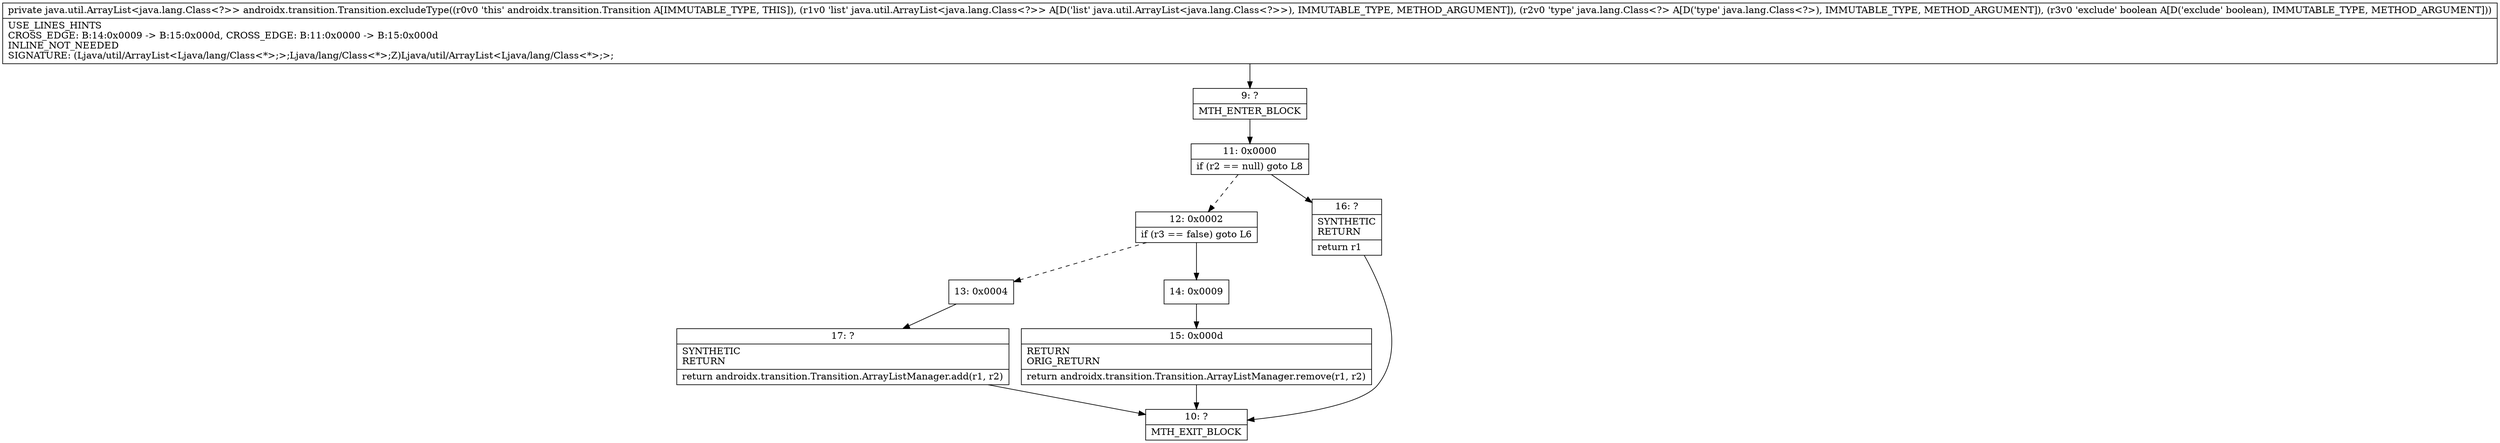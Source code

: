 digraph "CFG forandroidx.transition.Transition.excludeType(Ljava\/util\/ArrayList;Ljava\/lang\/Class;Z)Ljava\/util\/ArrayList;" {
Node_9 [shape=record,label="{9\:\ ?|MTH_ENTER_BLOCK\l}"];
Node_11 [shape=record,label="{11\:\ 0x0000|if (r2 == null) goto L8\l}"];
Node_12 [shape=record,label="{12\:\ 0x0002|if (r3 == false) goto L6\l}"];
Node_13 [shape=record,label="{13\:\ 0x0004}"];
Node_17 [shape=record,label="{17\:\ ?|SYNTHETIC\lRETURN\l|return androidx.transition.Transition.ArrayListManager.add(r1, r2)\l}"];
Node_10 [shape=record,label="{10\:\ ?|MTH_EXIT_BLOCK\l}"];
Node_14 [shape=record,label="{14\:\ 0x0009}"];
Node_15 [shape=record,label="{15\:\ 0x000d|RETURN\lORIG_RETURN\l|return androidx.transition.Transition.ArrayListManager.remove(r1, r2)\l}"];
Node_16 [shape=record,label="{16\:\ ?|SYNTHETIC\lRETURN\l|return r1\l}"];
MethodNode[shape=record,label="{private java.util.ArrayList\<java.lang.Class\<?\>\> androidx.transition.Transition.excludeType((r0v0 'this' androidx.transition.Transition A[IMMUTABLE_TYPE, THIS]), (r1v0 'list' java.util.ArrayList\<java.lang.Class\<?\>\> A[D('list' java.util.ArrayList\<java.lang.Class\<?\>\>), IMMUTABLE_TYPE, METHOD_ARGUMENT]), (r2v0 'type' java.lang.Class\<?\> A[D('type' java.lang.Class\<?\>), IMMUTABLE_TYPE, METHOD_ARGUMENT]), (r3v0 'exclude' boolean A[D('exclude' boolean), IMMUTABLE_TYPE, METHOD_ARGUMENT]))  | USE_LINES_HINTS\lCROSS_EDGE: B:14:0x0009 \-\> B:15:0x000d, CROSS_EDGE: B:11:0x0000 \-\> B:15:0x000d\lINLINE_NOT_NEEDED\lSIGNATURE: (Ljava\/util\/ArrayList\<Ljava\/lang\/Class\<*\>;\>;Ljava\/lang\/Class\<*\>;Z)Ljava\/util\/ArrayList\<Ljava\/lang\/Class\<*\>;\>;\l}"];
MethodNode -> Node_9;Node_9 -> Node_11;
Node_11 -> Node_12[style=dashed];
Node_11 -> Node_16;
Node_12 -> Node_13[style=dashed];
Node_12 -> Node_14;
Node_13 -> Node_17;
Node_17 -> Node_10;
Node_14 -> Node_15;
Node_15 -> Node_10;
Node_16 -> Node_10;
}

